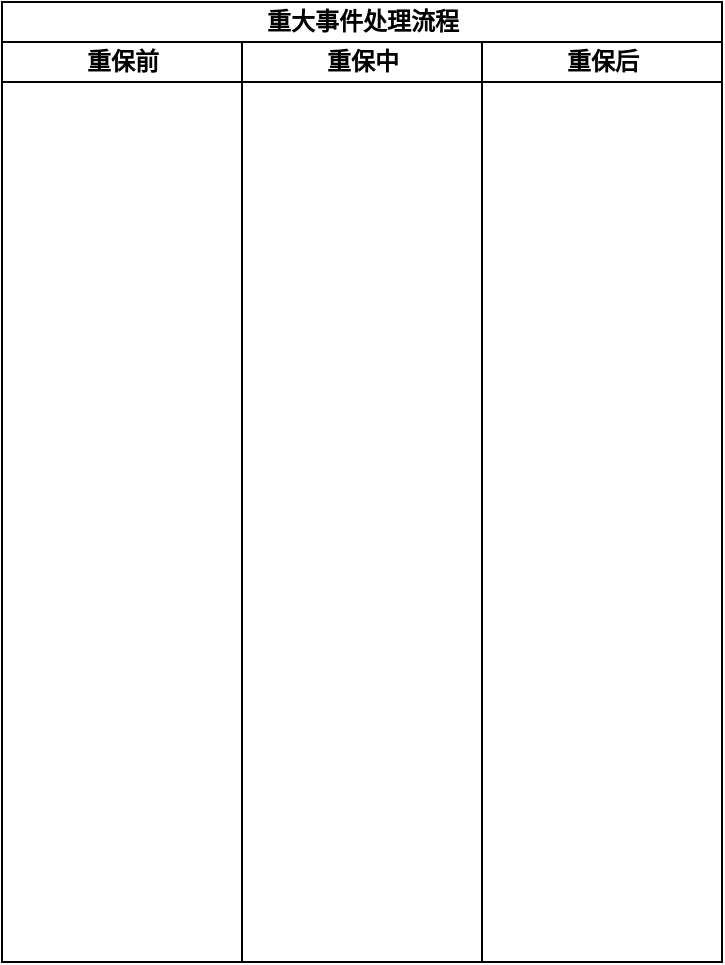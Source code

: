 <mxfile version="21.6.8" type="github">
  <diagram name="第 1 页" id="BFa8TH5ItO02IadE21Wm">
    <mxGraphModel dx="971" dy="605" grid="0" gridSize="10" guides="1" tooltips="1" connect="1" arrows="1" fold="1" page="0" pageScale="1" pageWidth="827" pageHeight="1169" math="0" shadow="0">
      <root>
        <mxCell id="0" />
        <mxCell id="1" parent="0" />
        <mxCell id="cXwWaO3oJ8aVy1YwnYPj-1" value="重大事件处理流程" style="swimlane;childLayout=stackLayout;resizeParent=1;resizeParentMax=0;startSize=20;html=1;" vertex="1" parent="1">
          <mxGeometry x="233.0" y="74" width="360" height="480" as="geometry" />
        </mxCell>
        <mxCell id="cXwWaO3oJ8aVy1YwnYPj-2" value="重保前" style="swimlane;startSize=20;html=1;" vertex="1" parent="cXwWaO3oJ8aVy1YwnYPj-1">
          <mxGeometry y="20" width="120" height="460" as="geometry" />
        </mxCell>
        <mxCell id="cXwWaO3oJ8aVy1YwnYPj-3" value="重保中" style="swimlane;startSize=20;html=1;" vertex="1" parent="cXwWaO3oJ8aVy1YwnYPj-1">
          <mxGeometry x="120" y="20" width="120" height="460" as="geometry" />
        </mxCell>
        <mxCell id="cXwWaO3oJ8aVy1YwnYPj-4" value="重保后" style="swimlane;startSize=20;html=1;" vertex="1" parent="cXwWaO3oJ8aVy1YwnYPj-1">
          <mxGeometry x="240" y="20" width="120" height="460" as="geometry" />
        </mxCell>
      </root>
    </mxGraphModel>
  </diagram>
</mxfile>
